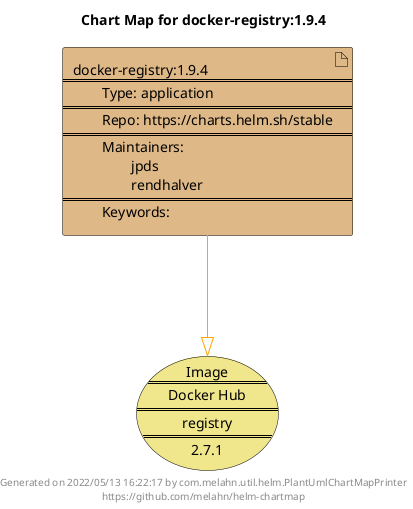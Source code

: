 @startuml
skinparam linetype ortho
skinparam backgroundColor white
skinparam usecaseBorderColor black
skinparam usecaseArrowColor LightSlateGray
skinparam artifactBorderColor black
skinparam artifactArrowColor LightSlateGray

title Chart Map for docker-registry:1.9.4

'There is one referenced Helm Chart
artifact "docker-registry:1.9.4\n====\n\tType: application\n====\n\tRepo: https://charts.helm.sh/stable\n====\n\tMaintainers: \n\t\tjpds\n\t\trendhalver\n====\n\tKeywords: " as docker_registry_1_9_4 #BurlyWood

'There is one referenced Docker Image
usecase "Image\n====\nDocker Hub\n====\nregistry\n====\n2.7.1" as registry_2_7_1 #Khaki

'Chart Dependencies
docker_registry_1_9_4--[#orange]-|>registry_2_7_1

center footer Generated on 2022/05/13 16:22:17 by com.melahn.util.helm.PlantUmlChartMapPrinter\nhttps://github.com/melahn/helm-chartmap
@enduml
